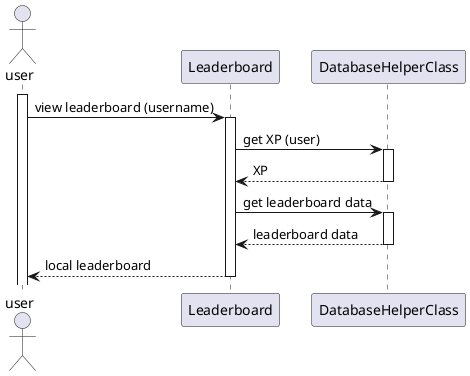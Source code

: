 'actor user
''
'participant Leaderboard as L
'participant AuthenticationClass as A
'participant User as U
'participant DatabaseHelperClass as db
''
'activate user
'user -> L: view leaderboard (JWT)
''        activate L
''                L -> A: verify JWT
''                activate A
''                        alt jwt is valid
''                                A --> L: valid
''                                L -> U: get user XP
''                                activate U
''                                        U -> db: get user XP
''                                        activate db
''                                                db --> U: user XP
''                                        deactivate db
''                                        U --> L: user XP
''                                deactivate U
''                                L -> db: get leaderboard data
''                                activate db
''                                        db --> L: leaderboard data
''                                deactivate db
''                                L --> user: local leaderboard
''                        else
''                                A --> L: invalid
''                deactivate A
''                        L --> user: invalid JWT
''                end
'deactivate L
''

@startuml
actor user

participant Leaderboard as L
participant DatabaseHelperClass as db

activate user
user -> L: view leaderboard (username)
        activate L
                L -> db: get XP (user)
                activate db
                        db --> L : XP
                        
                                        deactivate db
                                L -> db: get leaderboard data
                                activate db
                                        db --> L: leaderboard data
                                deactivate db
                                L --> user: local leaderboard
deactivate L

@enduml
